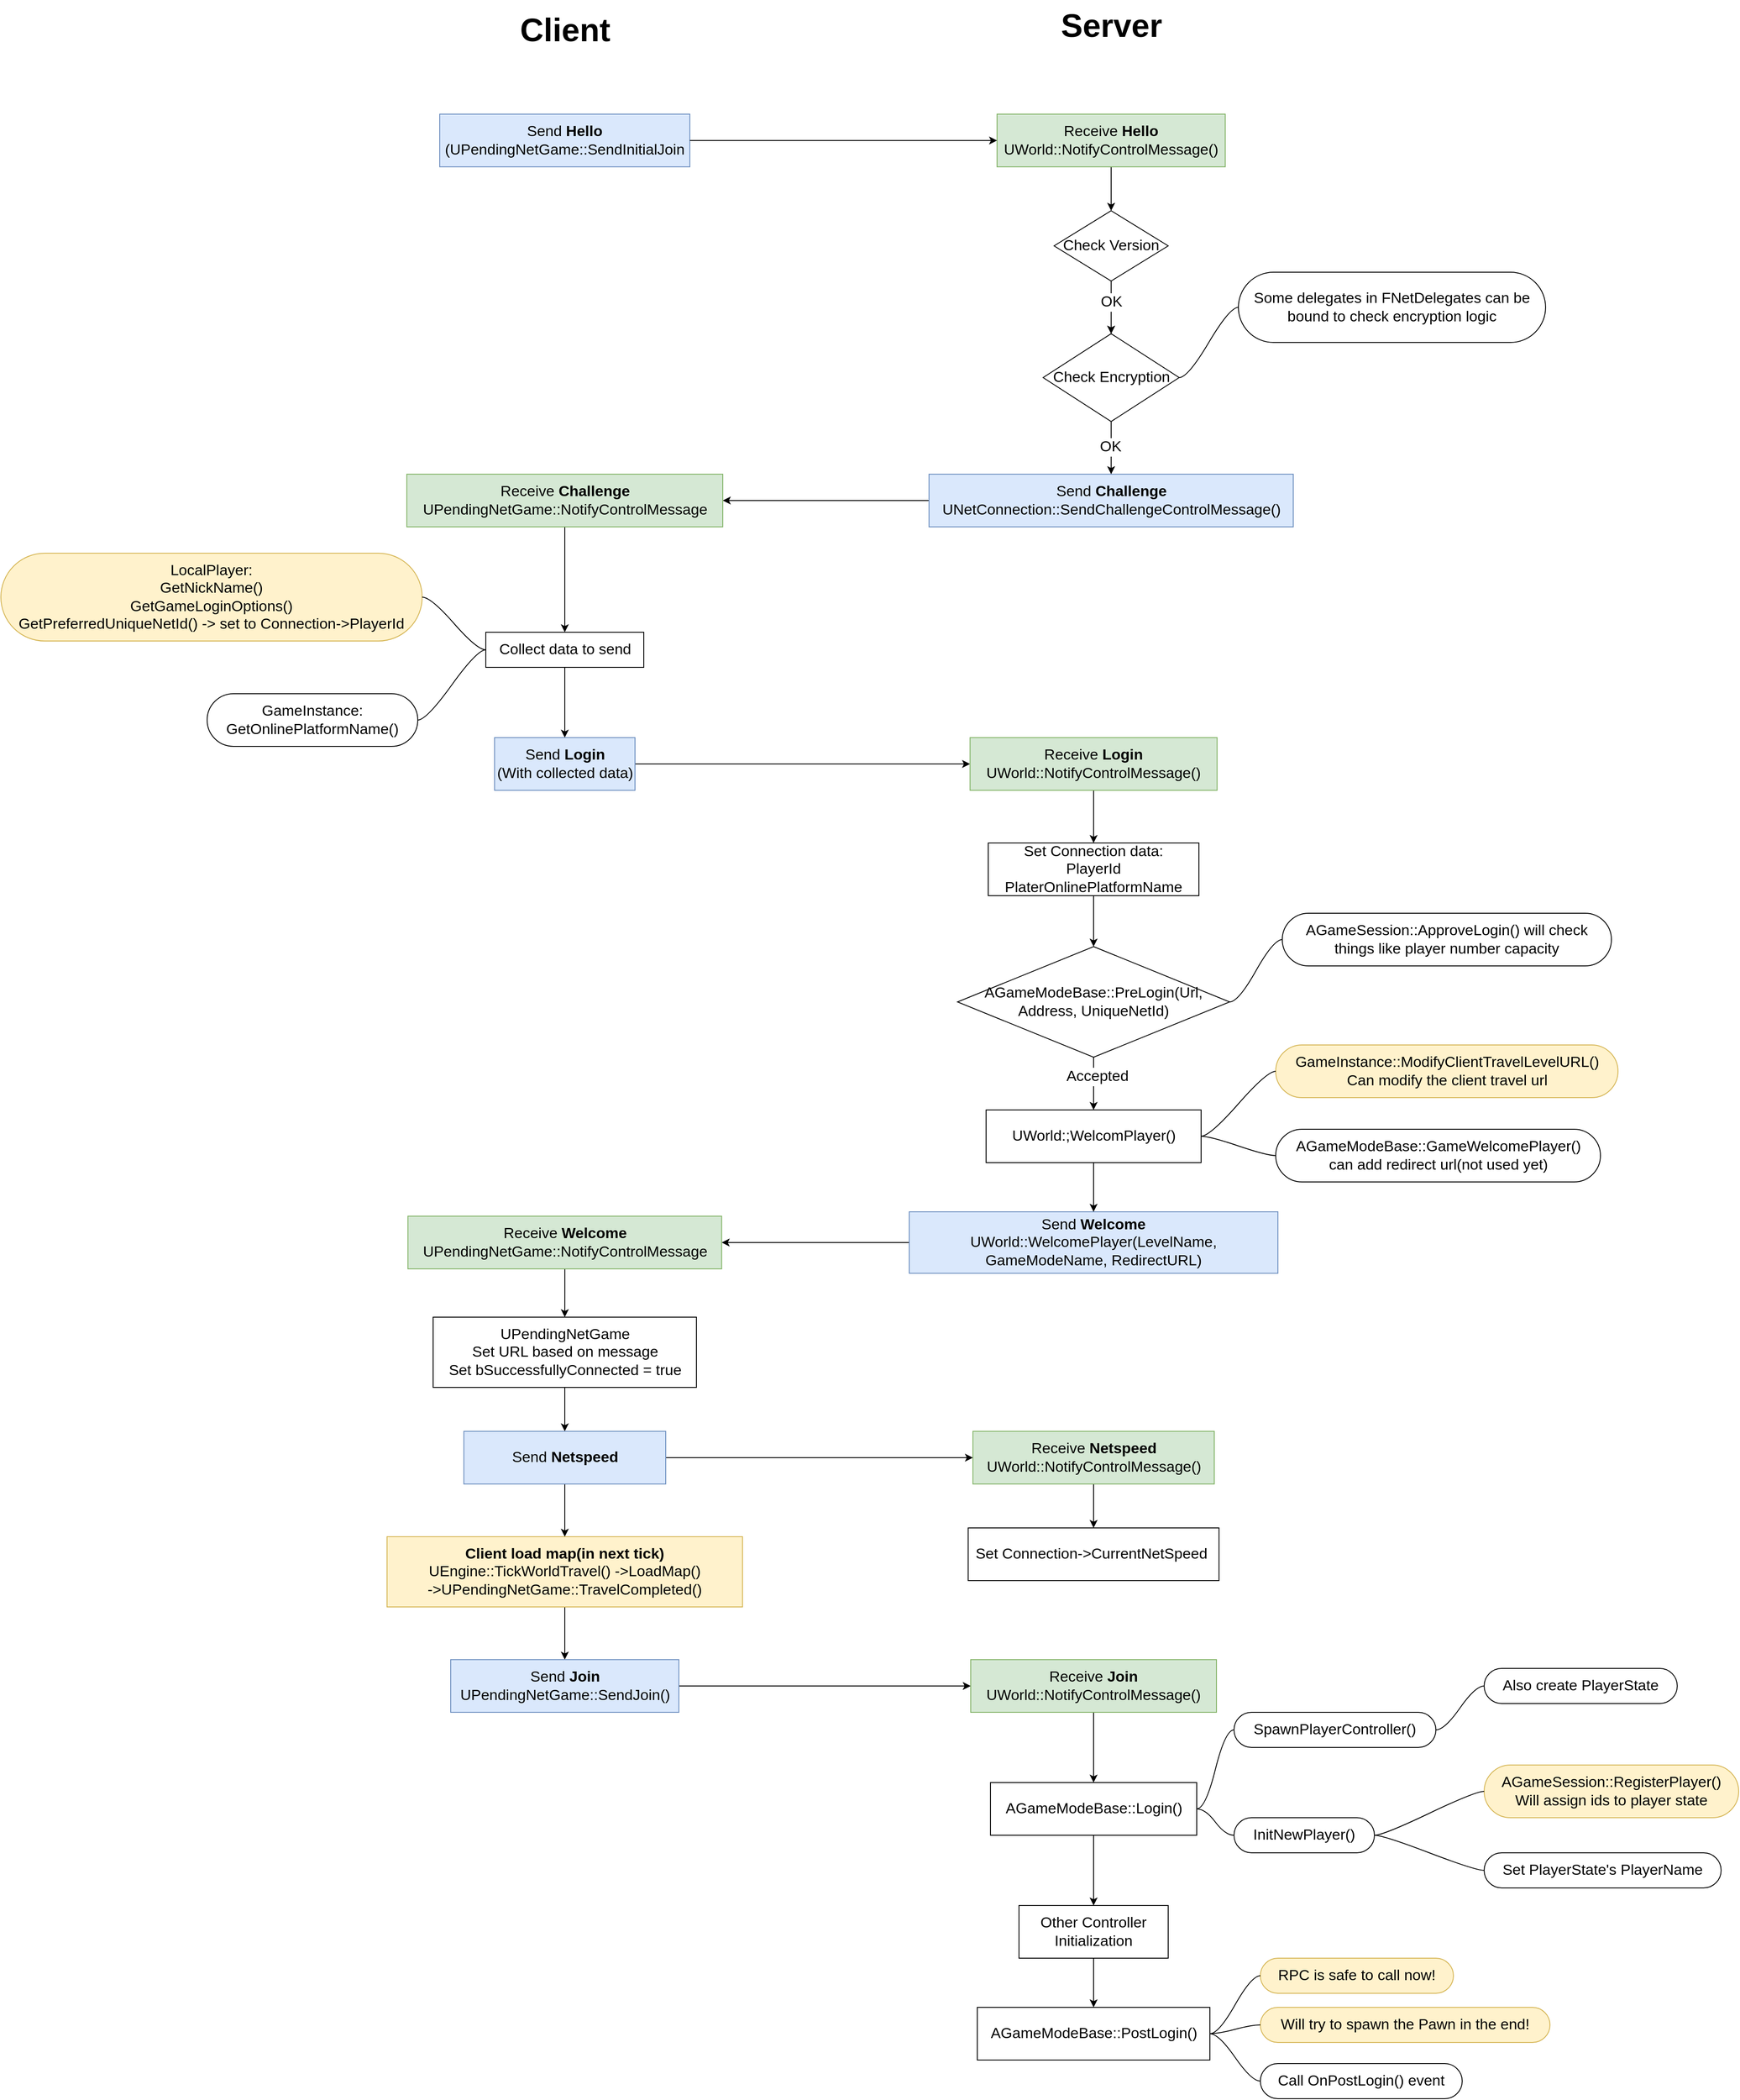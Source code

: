 <mxfile version="22.1.5" type="github">
  <diagram name="第 1 页" id="45hWRI977p0iXt-T-7tm">
    <mxGraphModel dx="4879" dy="2238" grid="1" gridSize="10" guides="1" tooltips="1" connect="1" arrows="1" fold="1" page="1" pageScale="1" pageWidth="827" pageHeight="1169" math="0" shadow="0">
      <root>
        <mxCell id="0" />
        <mxCell id="1" parent="0" />
        <mxCell id="PgV0q_a90_hvE49-VI4S-1" value="Send &lt;b style=&quot;font-size: 17px;&quot;&gt;Hello&lt;/b&gt;&lt;br style=&quot;font-size: 17px;&quot;&gt;(UPendingNetGame::SendInitialJoin" style="rounded=0;whiteSpace=wrap;html=1;fillColor=#dae8fc;strokeColor=#6c8ebf;fontSize=17;" parent="1" vertex="1">
          <mxGeometry x="5" y="270" width="285" height="60" as="geometry" />
        </mxCell>
        <mxCell id="PgV0q_a90_hvE49-VI4S-8" style="edgeStyle=orthogonalEdgeStyle;rounded=0;orthogonalLoop=1;jettySize=auto;html=1;entryX=0.5;entryY=0;entryDx=0;entryDy=0;fontSize=17;" parent="1" source="PgV0q_a90_hvE49-VI4S-2" target="PgV0q_a90_hvE49-VI4S-7" edge="1">
          <mxGeometry relative="1" as="geometry" />
        </mxCell>
        <mxCell id="PgV0q_a90_hvE49-VI4S-2" value="Receive &lt;b style=&quot;font-size: 17px;&quot;&gt;Hello&lt;/b&gt;&lt;br style=&quot;font-size: 17px;&quot;&gt;UWorld::NotifyControlMessage()" style="rounded=0;whiteSpace=wrap;html=1;fillColor=#d5e8d4;strokeColor=#82b366;fontSize=17;" parent="1" vertex="1">
          <mxGeometry x="640" y="270" width="260" height="60" as="geometry" />
        </mxCell>
        <mxCell id="PgV0q_a90_hvE49-VI4S-3" value="Client&lt;br style=&quot;font-size: 37px;&quot;&gt;" style="text;html=1;strokeColor=none;fillColor=none;align=center;verticalAlign=middle;whiteSpace=wrap;rounded=0;fontSize=37;fontStyle=1" parent="1" vertex="1">
          <mxGeometry x="72.5" y="150" width="150" height="50" as="geometry" />
        </mxCell>
        <mxCell id="PgV0q_a90_hvE49-VI4S-4" value="Server&lt;br style=&quot;font-size: 37px;&quot;&gt;" style="text;html=1;align=center;verticalAlign=middle;resizable=0;points=[];autosize=1;strokeColor=none;fillColor=none;fontSize=37;fontStyle=1" parent="1" vertex="1">
          <mxGeometry x="700" y="140" width="140" height="60" as="geometry" />
        </mxCell>
        <mxCell id="PgV0q_a90_hvE49-VI4S-5" value="" style="endArrow=classic;html=1;rounded=0;entryX=0;entryY=0.5;entryDx=0;entryDy=0;exitX=1;exitY=0.5;exitDx=0;exitDy=0;fontSize=17;" parent="1" source="PgV0q_a90_hvE49-VI4S-1" target="PgV0q_a90_hvE49-VI4S-2" edge="1">
          <mxGeometry width="50" height="50" relative="1" as="geometry">
            <mxPoint x="260" y="300" as="sourcePoint" />
            <mxPoint x="330" y="280" as="targetPoint" />
          </mxGeometry>
        </mxCell>
        <mxCell id="PgV0q_a90_hvE49-VI4S-26" style="edgeStyle=orthogonalEdgeStyle;rounded=0;orthogonalLoop=1;jettySize=auto;html=1;entryX=1;entryY=0.5;entryDx=0;entryDy=0;fontSize=17;" parent="1" source="PgV0q_a90_hvE49-VI4S-6" target="PgV0q_a90_hvE49-VI4S-27" edge="1">
          <mxGeometry relative="1" as="geometry">
            <mxPoint x="200" y="730" as="targetPoint" />
          </mxGeometry>
        </mxCell>
        <mxCell id="PgV0q_a90_hvE49-VI4S-6" value="Send &lt;b style=&quot;font-size: 17px;&quot;&gt;Challenge&lt;/b&gt;&lt;br style=&quot;font-size: 17px;&quot;&gt;UNetConnection::SendChallengeControlMessage()" style="rounded=0;whiteSpace=wrap;html=1;fillColor=#dae8fc;strokeColor=#6c8ebf;fontSize=17;" parent="1" vertex="1">
          <mxGeometry x="562.5" y="680" width="415" height="60" as="geometry" />
        </mxCell>
        <mxCell id="PgV0q_a90_hvE49-VI4S-9" style="edgeStyle=orthogonalEdgeStyle;rounded=0;orthogonalLoop=1;jettySize=auto;html=1;entryX=0.5;entryY=0;entryDx=0;entryDy=0;fontSize=17;" parent="1" source="PgV0q_a90_hvE49-VI4S-14" target="PgV0q_a90_hvE49-VI4S-6" edge="1">
          <mxGeometry relative="1" as="geometry" />
        </mxCell>
        <mxCell id="PgV0q_a90_hvE49-VI4S-19" value="OK" style="edgeLabel;html=1;align=center;verticalAlign=middle;resizable=0;points=[];fontSize=17;" parent="PgV0q_a90_hvE49-VI4S-9" vertex="1" connectable="0">
          <mxGeometry x="-0.029" y="-1" relative="1" as="geometry">
            <mxPoint as="offset" />
          </mxGeometry>
        </mxCell>
        <mxCell id="PgV0q_a90_hvE49-VI4S-16" style="edgeStyle=orthogonalEdgeStyle;rounded=0;orthogonalLoop=1;jettySize=auto;html=1;entryX=0.5;entryY=0;entryDx=0;entryDy=0;fontSize=17;" parent="1" source="PgV0q_a90_hvE49-VI4S-7" target="PgV0q_a90_hvE49-VI4S-14" edge="1">
          <mxGeometry relative="1" as="geometry" />
        </mxCell>
        <mxCell id="PgV0q_a90_hvE49-VI4S-7" value="Check Version" style="rhombus;whiteSpace=wrap;html=1;fontSize=17;" parent="1" vertex="1">
          <mxGeometry x="705" y="380" width="130" height="80" as="geometry" />
        </mxCell>
        <mxCell id="PgV0q_a90_hvE49-VI4S-15" value="" style="edgeStyle=orthogonalEdgeStyle;rounded=0;orthogonalLoop=1;jettySize=auto;html=1;entryX=0.5;entryY=0;entryDx=0;entryDy=0;fontSize=17;" parent="1" source="PgV0q_a90_hvE49-VI4S-7" target="PgV0q_a90_hvE49-VI4S-14" edge="1">
          <mxGeometry relative="1" as="geometry">
            <mxPoint x="750" y="470" as="sourcePoint" />
            <mxPoint x="750" y="690" as="targetPoint" />
          </mxGeometry>
        </mxCell>
        <mxCell id="PgV0q_a90_hvE49-VI4S-18" value="OK" style="edgeLabel;html=1;align=center;verticalAlign=middle;resizable=0;points=[];fontSize=17;" parent="PgV0q_a90_hvE49-VI4S-15" vertex="1" connectable="0">
          <mxGeometry x="0.229" y="1" relative="1" as="geometry">
            <mxPoint x="-1" y="-13" as="offset" />
          </mxGeometry>
        </mxCell>
        <mxCell id="PgV0q_a90_hvE49-VI4S-14" value="Check Encryption" style="rhombus;whiteSpace=wrap;html=1;fontSize=17;" parent="1" vertex="1">
          <mxGeometry x="692.5" y="520" width="155" height="100" as="geometry" />
        </mxCell>
        <mxCell id="PgV0q_a90_hvE49-VI4S-28" style="edgeStyle=orthogonalEdgeStyle;rounded=0;orthogonalLoop=1;jettySize=auto;html=1;entryX=0.5;entryY=0;entryDx=0;entryDy=0;fontSize=17;" parent="1" source="PgV0q_a90_hvE49-VI4S-27" target="PgV0q_a90_hvE49-VI4S-29" edge="1">
          <mxGeometry relative="1" as="geometry">
            <mxPoint x="110" y="930" as="targetPoint" />
          </mxGeometry>
        </mxCell>
        <mxCell id="PgV0q_a90_hvE49-VI4S-27" value="Receive &lt;b style=&quot;font-size: 17px;&quot;&gt;Challenge&lt;/b&gt;&lt;br style=&quot;font-size: 17px;&quot;&gt;UPendingNetGame::NotifyControlMessage" style="rounded=0;whiteSpace=wrap;html=1;fillColor=#d5e8d4;strokeColor=#82b366;fontSize=17;" parent="1" vertex="1">
          <mxGeometry x="-32.5" y="680" width="360" height="60" as="geometry" />
        </mxCell>
        <mxCell id="PgV0q_a90_hvE49-VI4S-30" style="edgeStyle=orthogonalEdgeStyle;rounded=0;orthogonalLoop=1;jettySize=auto;html=1;entryX=0.5;entryY=0;entryDx=0;entryDy=0;fontSize=17;" parent="1" source="PgV0q_a90_hvE49-VI4S-29" target="PgV0q_a90_hvE49-VI4S-31" edge="1">
          <mxGeometry relative="1" as="geometry">
            <mxPoint x="110" y="1190" as="targetPoint" />
          </mxGeometry>
        </mxCell>
        <mxCell id="PgV0q_a90_hvE49-VI4S-29" value="Collect data to send" style="rounded=0;whiteSpace=wrap;html=1;fontSize=17;" parent="1" vertex="1">
          <mxGeometry x="57.5" y="860" width="180" height="40" as="geometry" />
        </mxCell>
        <mxCell id="PgV0q_a90_hvE49-VI4S-32" style="edgeStyle=orthogonalEdgeStyle;rounded=0;orthogonalLoop=1;jettySize=auto;html=1;entryX=0;entryY=0.5;entryDx=0;entryDy=0;fontSize=17;" parent="1" source="PgV0q_a90_hvE49-VI4S-31" target="PgV0q_a90_hvE49-VI4S-33" edge="1">
          <mxGeometry relative="1" as="geometry">
            <mxPoint x="645" y="1040" as="targetPoint" />
          </mxGeometry>
        </mxCell>
        <mxCell id="PgV0q_a90_hvE49-VI4S-31" value="Send &lt;b style=&quot;font-size: 17px;&quot;&gt;Login&lt;/b&gt;&lt;br style=&quot;font-size: 17px;&quot;&gt;(With collected data)" style="rounded=0;whiteSpace=wrap;html=1;fillColor=#dae8fc;strokeColor=#6c8ebf;fontSize=17;" parent="1" vertex="1">
          <mxGeometry x="67.5" y="980" width="160" height="60" as="geometry" />
        </mxCell>
        <mxCell id="PgV0q_a90_hvE49-VI4S-34" style="edgeStyle=orthogonalEdgeStyle;rounded=0;orthogonalLoop=1;jettySize=auto;html=1;entryX=0.5;entryY=0;entryDx=0;entryDy=0;fontSize=17;" parent="1" source="PgV0q_a90_hvE49-VI4S-33" target="PgV0q_a90_hvE49-VI4S-35" edge="1">
          <mxGeometry relative="1" as="geometry">
            <mxPoint x="750" y="1161" as="targetPoint" />
          </mxGeometry>
        </mxCell>
        <mxCell id="PgV0q_a90_hvE49-VI4S-33" value="Receive &lt;b style=&quot;font-size: 17px;&quot;&gt;Login&lt;/b&gt;&lt;br style=&quot;font-size: 17px;&quot;&gt;UWorld::NotifyControlMessage()" style="whiteSpace=wrap;html=1;fillColor=#d5e8d4;strokeColor=#82b366;fontSize=17;" parent="1" vertex="1">
          <mxGeometry x="609.25" y="980" width="281.5" height="60" as="geometry" />
        </mxCell>
        <mxCell id="PgV0q_a90_hvE49-VI4S-38" style="edgeStyle=orthogonalEdgeStyle;rounded=0;orthogonalLoop=1;jettySize=auto;html=1;entryX=0.5;entryY=0;entryDx=0;entryDy=0;fontSize=17;" parent="1" source="PgV0q_a90_hvE49-VI4S-35" target="TGgTCEU2_xpwJaXPCkcR-43" edge="1">
          <mxGeometry relative="1" as="geometry">
            <mxPoint x="750" y="1241" as="targetPoint" />
          </mxGeometry>
        </mxCell>
        <mxCell id="PgV0q_a90_hvE49-VI4S-35" value="Set Connection data:&lt;br style=&quot;font-size: 17px;&quot;&gt;PlayerId&lt;br style=&quot;font-size: 17px;&quot;&gt;PlaterOnlinePlatformName&lt;br style=&quot;font-size: 17px;&quot;&gt;" style="whiteSpace=wrap;html=1;fontSize=17;" parent="1" vertex="1">
          <mxGeometry x="630" y="1100" width="240" height="60" as="geometry" />
        </mxCell>
        <mxCell id="PgV0q_a90_hvE49-VI4S-45" style="edgeStyle=orthogonalEdgeStyle;rounded=0;orthogonalLoop=1;jettySize=auto;html=1;entryX=1;entryY=0.5;entryDx=0;entryDy=0;fontSize=17;" parent="1" source="PgV0q_a90_hvE49-VI4S-40" target="PgV0q_a90_hvE49-VI4S-46" edge="1">
          <mxGeometry relative="1" as="geometry">
            <mxPoint x="215" y="1601" as="targetPoint" />
          </mxGeometry>
        </mxCell>
        <mxCell id="PgV0q_a90_hvE49-VI4S-40" value="Send &lt;b&gt;Welcome&lt;/b&gt;&lt;br style=&quot;font-size: 17px;&quot;&gt;UWorld::WelcomePlayer(LevelName, GameModeName, RedirectURL)" style="whiteSpace=wrap;html=1;fillColor=#dae8fc;strokeColor=#6c8ebf;fontSize=17;" parent="1" vertex="1">
          <mxGeometry x="540" y="1520" width="420" height="70" as="geometry" />
        </mxCell>
        <mxCell id="PgV0q_a90_hvE49-VI4S-47" style="edgeStyle=orthogonalEdgeStyle;rounded=0;orthogonalLoop=1;jettySize=auto;html=1;entryX=0.5;entryY=0;entryDx=0;entryDy=0;fontSize=17;" parent="1" source="PgV0q_a90_hvE49-VI4S-46" target="PgV0q_a90_hvE49-VI4S-48" edge="1">
          <mxGeometry relative="1" as="geometry">
            <mxPoint x="115" y="1721" as="targetPoint" />
          </mxGeometry>
        </mxCell>
        <mxCell id="PgV0q_a90_hvE49-VI4S-46" value="Receive &lt;b&gt;Welcome&lt;/b&gt;&lt;br style=&quot;font-size: 17px;&quot;&gt;UPendingNetGame::NotifyControlMessage" style="whiteSpace=wrap;html=1;fillColor=#d5e8d4;strokeColor=#82b366;fontSize=17;" parent="1" vertex="1">
          <mxGeometry x="-31.25" y="1525" width="357.5" height="60" as="geometry" />
        </mxCell>
        <mxCell id="PgV0q_a90_hvE49-VI4S-49" style="edgeStyle=orthogonalEdgeStyle;rounded=0;orthogonalLoop=1;jettySize=auto;html=1;entryX=0.5;entryY=0;entryDx=0;entryDy=0;fontSize=17;" parent="1" source="PgV0q_a90_hvE49-VI4S-48" target="PgV0q_a90_hvE49-VI4S-51" edge="1">
          <mxGeometry relative="1" as="geometry">
            <mxPoint x="110" y="1821" as="targetPoint" />
          </mxGeometry>
        </mxCell>
        <mxCell id="PgV0q_a90_hvE49-VI4S-48" value="UPendingNetGame&lt;br style=&quot;font-size: 17px;&quot;&gt;Set URL based on message&lt;br style=&quot;font-size: 17px;&quot;&gt;Set&amp;nbsp;bSuccessfullyConnected = true" style="whiteSpace=wrap;html=1;fontSize=17;" parent="1" vertex="1">
          <mxGeometry x="-2.5" y="1640" width="300" height="80" as="geometry" />
        </mxCell>
        <mxCell id="PgV0q_a90_hvE49-VI4S-53" style="edgeStyle=orthogonalEdgeStyle;rounded=0;orthogonalLoop=1;jettySize=auto;html=1;entryX=0.5;entryY=0;entryDx=0;entryDy=0;fontSize=17;" parent="1" source="PgV0q_a90_hvE49-VI4S-50" target="PgV0q_a90_hvE49-VI4S-54" edge="1">
          <mxGeometry relative="1" as="geometry">
            <mxPoint x="110" y="2131" as="targetPoint" />
          </mxGeometry>
        </mxCell>
        <mxCell id="PgV0q_a90_hvE49-VI4S-50" value="&lt;b&gt;Client load map(in next tick)&lt;/b&gt;&lt;br&gt;UEngine::TickWorldTravel() -&amp;gt;LoadMap()&lt;br style=&quot;font-size: 17px;&quot;&gt;-&amp;gt;UPendingNetGame::TravelCompleted()" style="whiteSpace=wrap;html=1;fontSize=17;fillColor=#fff2cc;strokeColor=#d6b656;" parent="1" vertex="1">
          <mxGeometry x="-55" y="1890" width="405" height="80" as="geometry" />
        </mxCell>
        <mxCell id="PgV0q_a90_hvE49-VI4S-52" style="edgeStyle=orthogonalEdgeStyle;rounded=0;orthogonalLoop=1;jettySize=auto;html=1;entryX=0.5;entryY=0;entryDx=0;entryDy=0;fontSize=17;" parent="1" source="PgV0q_a90_hvE49-VI4S-51" target="PgV0q_a90_hvE49-VI4S-50" edge="1">
          <mxGeometry relative="1" as="geometry" />
        </mxCell>
        <mxCell id="PgV0q_a90_hvE49-VI4S-55" style="edgeStyle=orthogonalEdgeStyle;rounded=0;orthogonalLoop=1;jettySize=auto;html=1;entryX=0;entryY=0.5;entryDx=0;entryDy=0;fontSize=17;" parent="1" source="PgV0q_a90_hvE49-VI4S-51" target="PgV0q_a90_hvE49-VI4S-56" edge="1">
          <mxGeometry relative="1" as="geometry">
            <mxPoint x="555" y="1871" as="targetPoint" />
          </mxGeometry>
        </mxCell>
        <mxCell id="PgV0q_a90_hvE49-VI4S-51" value="Send &lt;b&gt;Netspeed&lt;/b&gt;" style="whiteSpace=wrap;html=1;fillColor=#dae8fc;strokeColor=#6c8ebf;fontSize=17;" parent="1" vertex="1">
          <mxGeometry x="32.5" y="1770" width="230" height="60" as="geometry" />
        </mxCell>
        <mxCell id="PgV0q_a90_hvE49-VI4S-61" style="edgeStyle=orthogonalEdgeStyle;rounded=0;orthogonalLoop=1;jettySize=auto;html=1;entryX=0;entryY=0.5;entryDx=0;entryDy=0;fontSize=17;" parent="1" source="PgV0q_a90_hvE49-VI4S-54" target="PgV0q_a90_hvE49-VI4S-60" edge="1">
          <mxGeometry relative="1" as="geometry" />
        </mxCell>
        <mxCell id="PgV0q_a90_hvE49-VI4S-54" value="Send &lt;b&gt;Join&lt;/b&gt;&lt;br style=&quot;font-size: 17px;&quot;&gt;UPendingNetGame::SendJoin()" style="whiteSpace=wrap;html=1;fillColor=#dae8fc;strokeColor=#6c8ebf;fontSize=17;" parent="1" vertex="1">
          <mxGeometry x="17.5" y="2030" width="260" height="60" as="geometry" />
        </mxCell>
        <mxCell id="PgV0q_a90_hvE49-VI4S-57" style="edgeStyle=orthogonalEdgeStyle;rounded=0;orthogonalLoop=1;jettySize=auto;html=1;entryX=0.5;entryY=0;entryDx=0;entryDy=0;fontSize=17;" parent="1" source="PgV0q_a90_hvE49-VI4S-56" target="PgV0q_a90_hvE49-VI4S-58" edge="1">
          <mxGeometry relative="1" as="geometry">
            <mxPoint x="750" y="1941" as="targetPoint" />
          </mxGeometry>
        </mxCell>
        <mxCell id="PgV0q_a90_hvE49-VI4S-56" value="Receive &lt;b&gt;Netspeed&lt;/b&gt;&lt;br style=&quot;font-size: 17px;&quot;&gt;UWorld::NotifyControlMessage()" style="whiteSpace=wrap;html=1;fillColor=#d5e8d4;strokeColor=#82b366;fontSize=17;" parent="1" vertex="1">
          <mxGeometry x="612.5" y="1770" width="275" height="60" as="geometry" />
        </mxCell>
        <mxCell id="PgV0q_a90_hvE49-VI4S-58" value="Set&amp;nbsp;Connection-&amp;gt;CurrentNetSpeed&amp;nbsp;" style="whiteSpace=wrap;html=1;fontSize=17;" parent="1" vertex="1">
          <mxGeometry x="607.13" y="1880" width="285.75" height="60" as="geometry" />
        </mxCell>
        <mxCell id="TGgTCEU2_xpwJaXPCkcR-1" style="edgeStyle=orthogonalEdgeStyle;rounded=0;orthogonalLoop=1;jettySize=auto;html=1;entryX=0.5;entryY=0;entryDx=0;entryDy=0;fontSize=17;" edge="1" parent="1" source="PgV0q_a90_hvE49-VI4S-60" target="TGgTCEU2_xpwJaXPCkcR-2">
          <mxGeometry relative="1" as="geometry">
            <mxPoint x="750" y="2261" as="targetPoint" />
          </mxGeometry>
        </mxCell>
        <mxCell id="PgV0q_a90_hvE49-VI4S-60" value="Receive &lt;b&gt;Join&lt;/b&gt;&lt;br style=&quot;font-size: 17px;&quot;&gt;UWorld::NotifyControlMessage()" style="whiteSpace=wrap;html=1;fillColor=#d5e8d4;strokeColor=#82b366;fontSize=17;" parent="1" vertex="1">
          <mxGeometry x="610" y="2030" width="280" height="60" as="geometry" />
        </mxCell>
        <mxCell id="TGgTCEU2_xpwJaXPCkcR-19" style="edgeStyle=orthogonalEdgeStyle;rounded=0;orthogonalLoop=1;jettySize=auto;html=1;entryX=0.5;entryY=0;entryDx=0;entryDy=0;fontSize=17;" edge="1" parent="1" source="TGgTCEU2_xpwJaXPCkcR-2" target="TGgTCEU2_xpwJaXPCkcR-20">
          <mxGeometry relative="1" as="geometry">
            <mxPoint x="750" y="2401" as="targetPoint" />
          </mxGeometry>
        </mxCell>
        <mxCell id="TGgTCEU2_xpwJaXPCkcR-2" value="AGameModeBase::Login()" style="whiteSpace=wrap;html=1;fontSize=17;" vertex="1" parent="1">
          <mxGeometry x="632.5" y="2170" width="235" height="60" as="geometry" />
        </mxCell>
        <mxCell id="TGgTCEU2_xpwJaXPCkcR-3" value="SpawnPlayerController()" style="whiteSpace=wrap;html=1;rounded=1;arcSize=50;align=center;verticalAlign=middle;strokeWidth=1;autosize=1;spacing=4;treeFolding=1;treeMoving=1;newEdgeStyle={&quot;edgeStyle&quot;:&quot;entityRelationEdgeStyle&quot;,&quot;startArrow&quot;:&quot;none&quot;,&quot;endArrow&quot;:&quot;none&quot;,&quot;segment&quot;:10,&quot;curved&quot;:1,&quot;sourcePerimeterSpacing&quot;:0,&quot;targetPerimeterSpacing&quot;:0};fontSize=17;" vertex="1" parent="1">
          <mxGeometry x="910" y="2090" width="230" height="40" as="geometry" />
        </mxCell>
        <mxCell id="TGgTCEU2_xpwJaXPCkcR-4" value="" style="edgeStyle=entityRelationEdgeStyle;startArrow=none;endArrow=none;segment=10;curved=1;sourcePerimeterSpacing=0;targetPerimeterSpacing=0;rounded=0;exitX=1;exitY=0.5;exitDx=0;exitDy=0;fontSize=17;" edge="1" target="TGgTCEU2_xpwJaXPCkcR-3" parent="1" source="TGgTCEU2_xpwJaXPCkcR-2">
          <mxGeometry relative="1" as="geometry">
            <mxPoint x="935" y="2331" as="sourcePoint" />
            <Array as="points">
              <mxPoint x="875" y="2321" />
            </Array>
          </mxGeometry>
        </mxCell>
        <mxCell id="TGgTCEU2_xpwJaXPCkcR-6" value="Some delegates in FNetDelegates can be bound to check encryption logic" style="whiteSpace=wrap;html=1;rounded=1;arcSize=50;align=center;verticalAlign=middle;strokeWidth=1;autosize=1;spacing=4;treeFolding=1;treeMoving=1;newEdgeStyle={&quot;edgeStyle&quot;:&quot;entityRelationEdgeStyle&quot;,&quot;startArrow&quot;:&quot;none&quot;,&quot;endArrow&quot;:&quot;none&quot;,&quot;segment&quot;:10,&quot;curved&quot;:1,&quot;sourcePerimeterSpacing&quot;:0,&quot;targetPerimeterSpacing&quot;:0};fontSize=17;" vertex="1" parent="1">
          <mxGeometry x="915" y="450" width="350" height="80" as="geometry" />
        </mxCell>
        <mxCell id="TGgTCEU2_xpwJaXPCkcR-7" value="" style="edgeStyle=entityRelationEdgeStyle;startArrow=none;endArrow=none;segment=10;curved=1;sourcePerimeterSpacing=0;targetPerimeterSpacing=0;rounded=0;exitX=1;exitY=0.5;exitDx=0;exitDy=0;fontSize=17;" edge="1" target="TGgTCEU2_xpwJaXPCkcR-6" parent="1" source="PgV0q_a90_hvE49-VI4S-14">
          <mxGeometry relative="1" as="geometry">
            <mxPoint x="1020" y="484" as="sourcePoint" />
          </mxGeometry>
        </mxCell>
        <mxCell id="TGgTCEU2_xpwJaXPCkcR-8" value="InitNewPlayer()" style="whiteSpace=wrap;html=1;rounded=1;arcSize=50;align=center;verticalAlign=middle;strokeWidth=1;autosize=1;spacing=4;treeFolding=1;treeMoving=1;newEdgeStyle={&quot;edgeStyle&quot;:&quot;entityRelationEdgeStyle&quot;,&quot;startArrow&quot;:&quot;none&quot;,&quot;endArrow&quot;:&quot;none&quot;,&quot;segment&quot;:10,&quot;curved&quot;:1,&quot;sourcePerimeterSpacing&quot;:0,&quot;targetPerimeterSpacing&quot;:0};fontSize=17;" vertex="1" parent="1">
          <mxGeometry x="910" y="2210" width="160" height="40" as="geometry" />
        </mxCell>
        <mxCell id="TGgTCEU2_xpwJaXPCkcR-9" value="" style="edgeStyle=entityRelationEdgeStyle;startArrow=none;endArrow=none;segment=10;curved=1;sourcePerimeterSpacing=0;targetPerimeterSpacing=0;rounded=0;exitX=1;exitY=0.5;exitDx=0;exitDy=0;fontSize=17;" edge="1" target="TGgTCEU2_xpwJaXPCkcR-8" parent="1" source="TGgTCEU2_xpwJaXPCkcR-2">
          <mxGeometry relative="1" as="geometry">
            <mxPoint x="975" y="2321" as="sourcePoint" />
          </mxGeometry>
        </mxCell>
        <mxCell id="TGgTCEU2_xpwJaXPCkcR-10" value="AGameSession::RegisterPlayer()&lt;br style=&quot;font-size: 17px;&quot;&gt;Will assign ids to player state" style="whiteSpace=wrap;html=1;rounded=1;arcSize=50;align=center;verticalAlign=middle;strokeWidth=1;autosize=1;spacing=4;treeFolding=1;treeMoving=1;newEdgeStyle={&quot;edgeStyle&quot;:&quot;entityRelationEdgeStyle&quot;,&quot;startArrow&quot;:&quot;none&quot;,&quot;endArrow&quot;:&quot;none&quot;,&quot;segment&quot;:10,&quot;curved&quot;:1,&quot;sourcePerimeterSpacing&quot;:0,&quot;targetPerimeterSpacing&quot;:0};fontSize=17;fillColor=#fff2cc;strokeColor=#d6b656;" vertex="1" parent="1">
          <mxGeometry x="1195" y="2150" width="290" height="60" as="geometry" />
        </mxCell>
        <mxCell id="TGgTCEU2_xpwJaXPCkcR-11" value="" style="edgeStyle=entityRelationEdgeStyle;startArrow=none;endArrow=none;segment=10;curved=1;sourcePerimeterSpacing=0;targetPerimeterSpacing=0;rounded=0;exitX=1;exitY=0.5;exitDx=0;exitDy=0;fontSize=17;" edge="1" target="TGgTCEU2_xpwJaXPCkcR-10" parent="1" source="TGgTCEU2_xpwJaXPCkcR-8">
          <mxGeometry relative="1" as="geometry">
            <mxPoint x="1150" y="2305" as="sourcePoint" />
          </mxGeometry>
        </mxCell>
        <mxCell id="TGgTCEU2_xpwJaXPCkcR-13" value="Also create PlayerState" style="whiteSpace=wrap;html=1;rounded=1;arcSize=50;align=center;verticalAlign=middle;strokeWidth=1;autosize=1;spacing=4;treeFolding=1;treeMoving=1;newEdgeStyle={&quot;edgeStyle&quot;:&quot;entityRelationEdgeStyle&quot;,&quot;startArrow&quot;:&quot;none&quot;,&quot;endArrow&quot;:&quot;none&quot;,&quot;segment&quot;:10,&quot;curved&quot;:1,&quot;sourcePerimeterSpacing&quot;:0,&quot;targetPerimeterSpacing&quot;:0};fontSize=17;" vertex="1" parent="1">
          <mxGeometry x="1195" y="2040" width="220" height="40" as="geometry" />
        </mxCell>
        <mxCell id="TGgTCEU2_xpwJaXPCkcR-14" value="" style="edgeStyle=entityRelationEdgeStyle;startArrow=none;endArrow=none;segment=10;curved=1;sourcePerimeterSpacing=0;targetPerimeterSpacing=0;rounded=0;exitX=1;exitY=0.5;exitDx=0;exitDy=0;fontSize=17;" edge="1" target="TGgTCEU2_xpwJaXPCkcR-13" parent="1" source="TGgTCEU2_xpwJaXPCkcR-3">
          <mxGeometry relative="1" as="geometry">
            <mxPoint x="1160" y="2176" as="sourcePoint" />
            <Array as="points">
              <mxPoint x="1115" y="2221" />
            </Array>
          </mxGeometry>
        </mxCell>
        <mxCell id="TGgTCEU2_xpwJaXPCkcR-15" value="Set PlayerState&#39;s PlayerName" style="whiteSpace=wrap;html=1;rounded=1;arcSize=50;align=center;verticalAlign=middle;strokeWidth=1;autosize=1;spacing=4;treeFolding=1;treeMoving=1;newEdgeStyle={&quot;edgeStyle&quot;:&quot;entityRelationEdgeStyle&quot;,&quot;startArrow&quot;:&quot;none&quot;,&quot;endArrow&quot;:&quot;none&quot;,&quot;segment&quot;:10,&quot;curved&quot;:1,&quot;sourcePerimeterSpacing&quot;:0,&quot;targetPerimeterSpacing&quot;:0};fontSize=17;" vertex="1" parent="1">
          <mxGeometry x="1195" y="2250" width="270" height="40" as="geometry" />
        </mxCell>
        <mxCell id="TGgTCEU2_xpwJaXPCkcR-16" value="" style="edgeStyle=entityRelationEdgeStyle;startArrow=none;endArrow=none;segment=10;curved=1;sourcePerimeterSpacing=0;targetPerimeterSpacing=0;rounded=0;exitX=1;exitY=0.5;exitDx=0;exitDy=0;fontSize=17;" edge="1" target="TGgTCEU2_xpwJaXPCkcR-15" parent="1" source="TGgTCEU2_xpwJaXPCkcR-8">
          <mxGeometry relative="1" as="geometry">
            <mxPoint x="1170" y="2411" as="sourcePoint" />
            <Array as="points">
              <mxPoint x="1085" y="2321" />
              <mxPoint x="1075" y="2321" />
            </Array>
          </mxGeometry>
        </mxCell>
        <mxCell id="TGgTCEU2_xpwJaXPCkcR-22" style="edgeStyle=orthogonalEdgeStyle;rounded=0;orthogonalLoop=1;jettySize=auto;html=1;entryX=0.5;entryY=0;entryDx=0;entryDy=0;fontSize=17;" edge="1" parent="1" source="TGgTCEU2_xpwJaXPCkcR-20" target="TGgTCEU2_xpwJaXPCkcR-21">
          <mxGeometry relative="1" as="geometry" />
        </mxCell>
        <mxCell id="TGgTCEU2_xpwJaXPCkcR-20" value="Other Controller Initialization" style="whiteSpace=wrap;html=1;fontSize=17;" vertex="1" parent="1">
          <mxGeometry x="665.01" y="2310" width="170" height="60" as="geometry" />
        </mxCell>
        <mxCell id="TGgTCEU2_xpwJaXPCkcR-21" value="AGameModeBase::PostLogin()" style="whiteSpace=wrap;html=1;fontSize=17;" vertex="1" parent="1">
          <mxGeometry x="617.51" y="2426" width="265" height="60" as="geometry" />
        </mxCell>
        <mxCell id="TGgTCEU2_xpwJaXPCkcR-23" value="RPC is safe to call now!&lt;br style=&quot;font-size: 17px;&quot;&gt;" style="whiteSpace=wrap;html=1;rounded=1;arcSize=50;align=center;verticalAlign=middle;strokeWidth=1;autosize=1;spacing=4;treeFolding=1;treeMoving=1;newEdgeStyle={&quot;edgeStyle&quot;:&quot;entityRelationEdgeStyle&quot;,&quot;startArrow&quot;:&quot;none&quot;,&quot;endArrow&quot;:&quot;none&quot;,&quot;segment&quot;:10,&quot;curved&quot;:1,&quot;sourcePerimeterSpacing&quot;:0,&quot;targetPerimeterSpacing&quot;:0};fontSize=17;fillColor=#fff2cc;strokeColor=#d6b656;" vertex="1" parent="1">
          <mxGeometry x="940" y="2370" width="220" height="40" as="geometry" />
        </mxCell>
        <mxCell id="TGgTCEU2_xpwJaXPCkcR-24" value="" style="edgeStyle=entityRelationEdgeStyle;startArrow=none;endArrow=none;segment=10;curved=1;sourcePerimeterSpacing=0;targetPerimeterSpacing=0;rounded=0;exitX=1;exitY=0.5;exitDx=0;exitDy=0;fontSize=17;" edge="1" target="TGgTCEU2_xpwJaXPCkcR-23" parent="1" source="TGgTCEU2_xpwJaXPCkcR-21">
          <mxGeometry relative="1" as="geometry">
            <mxPoint x="945" y="2561" as="sourcePoint" />
          </mxGeometry>
        </mxCell>
        <mxCell id="TGgTCEU2_xpwJaXPCkcR-25" value="AGameSession::ApproveLogin() will check things like player number capacity" style="whiteSpace=wrap;html=1;rounded=1;arcSize=50;align=center;verticalAlign=middle;strokeWidth=1;autosize=1;spacing=4;treeFolding=1;treeMoving=1;newEdgeStyle={&quot;edgeStyle&quot;:&quot;entityRelationEdgeStyle&quot;,&quot;startArrow&quot;:&quot;none&quot;,&quot;endArrow&quot;:&quot;none&quot;,&quot;segment&quot;:10,&quot;curved&quot;:1,&quot;sourcePerimeterSpacing&quot;:0,&quot;targetPerimeterSpacing&quot;:0};fontSize=17;" vertex="1" parent="1">
          <mxGeometry x="965" y="1180" width="375" height="60" as="geometry" />
        </mxCell>
        <mxCell id="TGgTCEU2_xpwJaXPCkcR-26" value="" style="edgeStyle=entityRelationEdgeStyle;startArrow=none;endArrow=none;segment=10;curved=1;sourcePerimeterSpacing=0;targetPerimeterSpacing=0;rounded=0;exitX=1;exitY=0.5;exitDx=0;exitDy=0;fontSize=17;" edge="1" target="TGgTCEU2_xpwJaXPCkcR-25" parent="1" source="TGgTCEU2_xpwJaXPCkcR-43">
          <mxGeometry relative="1" as="geometry">
            <mxPoint x="895" y="1271" as="sourcePoint" />
          </mxGeometry>
        </mxCell>
        <mxCell id="TGgTCEU2_xpwJaXPCkcR-30" style="edgeStyle=orthogonalEdgeStyle;rounded=0;orthogonalLoop=1;jettySize=auto;html=1;entryX=0.5;entryY=0;entryDx=0;entryDy=0;fontSize=17;" edge="1" parent="1" source="TGgTCEU2_xpwJaXPCkcR-27" target="PgV0q_a90_hvE49-VI4S-40">
          <mxGeometry relative="1" as="geometry">
            <mxPoint x="750" y="1571" as="targetPoint" />
          </mxGeometry>
        </mxCell>
        <mxCell id="TGgTCEU2_xpwJaXPCkcR-27" value="UWorld:;WelcomPlayer()" style="whiteSpace=wrap;html=1;fontSize=17;" vertex="1" parent="1">
          <mxGeometry x="627.5" y="1404" width="245" height="60" as="geometry" />
        </mxCell>
        <mxCell id="TGgTCEU2_xpwJaXPCkcR-31" value="GameInstance::ModifyClientTravelLevelURL()&lt;br style=&quot;font-size: 17px;&quot;&gt;Can modify the client travel url" style="whiteSpace=wrap;html=1;rounded=1;arcSize=50;align=center;verticalAlign=middle;strokeWidth=1;autosize=1;spacing=4;treeFolding=1;treeMoving=1;newEdgeStyle={&quot;edgeStyle&quot;:&quot;entityRelationEdgeStyle&quot;,&quot;startArrow&quot;:&quot;none&quot;,&quot;endArrow&quot;:&quot;none&quot;,&quot;segment&quot;:10,&quot;curved&quot;:1,&quot;sourcePerimeterSpacing&quot;:0,&quot;targetPerimeterSpacing&quot;:0};fontSize=17;fillColor=#fff2cc;strokeColor=#d6b656;" vertex="1" parent="1">
          <mxGeometry x="957.5" y="1330" width="390" height="60" as="geometry" />
        </mxCell>
        <mxCell id="TGgTCEU2_xpwJaXPCkcR-32" value="" style="edgeStyle=entityRelationEdgeStyle;startArrow=none;endArrow=none;segment=10;curved=1;sourcePerimeterSpacing=0;targetPerimeterSpacing=0;rounded=0;exitX=1;exitY=0.5;exitDx=0;exitDy=0;fontSize=17;" edge="1" target="TGgTCEU2_xpwJaXPCkcR-31" parent="1" source="TGgTCEU2_xpwJaXPCkcR-27">
          <mxGeometry relative="1" as="geometry">
            <mxPoint x="1225" y="1298" as="sourcePoint" />
            <Array as="points">
              <mxPoint x="1045" y="1371" />
            </Array>
          </mxGeometry>
        </mxCell>
        <mxCell id="TGgTCEU2_xpwJaXPCkcR-33" value="AGameModeBase::GameWelcomePlayer()&lt;br style=&quot;font-size: 17px;&quot;&gt;can add redirect url(not used yet)" style="whiteSpace=wrap;html=1;rounded=1;arcSize=50;align=center;verticalAlign=middle;strokeWidth=1;autosize=1;spacing=4;treeFolding=1;treeMoving=1;newEdgeStyle={&quot;edgeStyle&quot;:&quot;entityRelationEdgeStyle&quot;,&quot;startArrow&quot;:&quot;none&quot;,&quot;endArrow&quot;:&quot;none&quot;,&quot;segment&quot;:10,&quot;curved&quot;:1,&quot;sourcePerimeterSpacing&quot;:0,&quot;targetPerimeterSpacing&quot;:0};fontSize=17;" vertex="1" parent="1">
          <mxGeometry x="957.5" y="1426" width="370" height="60" as="geometry" />
        </mxCell>
        <mxCell id="TGgTCEU2_xpwJaXPCkcR-34" value="" style="edgeStyle=entityRelationEdgeStyle;startArrow=none;endArrow=none;segment=10;curved=1;sourcePerimeterSpacing=0;targetPerimeterSpacing=0;rounded=0;exitX=1;exitY=0.5;exitDx=0;exitDy=0;fontSize=17;" edge="1" target="TGgTCEU2_xpwJaXPCkcR-33" parent="1" source="TGgTCEU2_xpwJaXPCkcR-27">
          <mxGeometry relative="1" as="geometry">
            <mxPoint x="995" y="1471" as="sourcePoint" />
          </mxGeometry>
        </mxCell>
        <mxCell id="TGgTCEU2_xpwJaXPCkcR-35" value="Will try to spawn the Pawn in the end!" style="whiteSpace=wrap;html=1;rounded=1;arcSize=50;align=center;verticalAlign=middle;strokeWidth=1;autosize=1;spacing=4;treeFolding=1;treeMoving=1;newEdgeStyle={&quot;edgeStyle&quot;:&quot;entityRelationEdgeStyle&quot;,&quot;startArrow&quot;:&quot;none&quot;,&quot;endArrow&quot;:&quot;none&quot;,&quot;segment&quot;:10,&quot;curved&quot;:1,&quot;sourcePerimeterSpacing&quot;:0,&quot;targetPerimeterSpacing&quot;:0};fontSize=17;fillColor=#fff2cc;strokeColor=#d6b656;" vertex="1" parent="1">
          <mxGeometry x="940" y="2426" width="330" height="40" as="geometry" />
        </mxCell>
        <mxCell id="TGgTCEU2_xpwJaXPCkcR-36" value="" style="edgeStyle=entityRelationEdgeStyle;startArrow=none;endArrow=none;segment=10;curved=1;sourcePerimeterSpacing=0;targetPerimeterSpacing=0;rounded=0;exitX=1;exitY=0.5;exitDx=0;exitDy=0;fontSize=17;" edge="1" target="TGgTCEU2_xpwJaXPCkcR-35" parent="1" source="TGgTCEU2_xpwJaXPCkcR-21">
          <mxGeometry relative="1" as="geometry">
            <mxPoint x="955" y="2601" as="sourcePoint" />
          </mxGeometry>
        </mxCell>
        <mxCell id="TGgTCEU2_xpwJaXPCkcR-37" value="Call OnPostLogin() event" style="whiteSpace=wrap;html=1;rounded=1;arcSize=50;align=center;verticalAlign=middle;strokeWidth=1;autosize=1;spacing=4;treeFolding=1;treeMoving=1;newEdgeStyle={&quot;edgeStyle&quot;:&quot;entityRelationEdgeStyle&quot;,&quot;startArrow&quot;:&quot;none&quot;,&quot;endArrow&quot;:&quot;none&quot;,&quot;segment&quot;:10,&quot;curved&quot;:1,&quot;sourcePerimeterSpacing&quot;:0,&quot;targetPerimeterSpacing&quot;:0};fontSize=17;" vertex="1" parent="1">
          <mxGeometry x="940" y="2490" width="230" height="40" as="geometry" />
        </mxCell>
        <mxCell id="TGgTCEU2_xpwJaXPCkcR-38" value="" style="edgeStyle=entityRelationEdgeStyle;startArrow=none;endArrow=none;segment=10;curved=1;sourcePerimeterSpacing=0;targetPerimeterSpacing=0;rounded=0;exitX=1;exitY=0.5;exitDx=0;exitDy=0;fontSize=17;" edge="1" target="TGgTCEU2_xpwJaXPCkcR-37" parent="1" source="TGgTCEU2_xpwJaXPCkcR-21">
          <mxGeometry relative="1" as="geometry">
            <mxPoint x="945" y="2561" as="sourcePoint" />
          </mxGeometry>
        </mxCell>
        <mxCell id="TGgTCEU2_xpwJaXPCkcR-39" value="LocalPlayer:&lt;br style=&quot;border-color: var(--border-color); font-size: 17px;&quot;&gt;GetNickName()&lt;br style=&quot;border-color: var(--border-color); font-size: 17px;&quot;&gt;GetGameLoginOptions()&lt;br style=&quot;border-color: var(--border-color); font-size: 17px;&quot;&gt;GetPreferredUniqueNetId() -&amp;gt; set to Connection-&amp;gt;PlayerId" style="whiteSpace=wrap;html=1;rounded=1;arcSize=50;align=center;verticalAlign=middle;strokeWidth=1;autosize=1;spacing=4;treeFolding=1;treeMoving=1;newEdgeStyle={&quot;edgeStyle&quot;:&quot;entityRelationEdgeStyle&quot;,&quot;startArrow&quot;:&quot;none&quot;,&quot;endArrow&quot;:&quot;none&quot;,&quot;segment&quot;:10,&quot;curved&quot;:1,&quot;sourcePerimeterSpacing&quot;:0,&quot;targetPerimeterSpacing&quot;:0};fontSize=17;fillColor=#fff2cc;strokeColor=#d6b656;" vertex="1" parent="1">
          <mxGeometry x="-495" y="770" width="480" height="100" as="geometry" />
        </mxCell>
        <mxCell id="TGgTCEU2_xpwJaXPCkcR-40" value="" style="edgeStyle=entityRelationEdgeStyle;startArrow=none;endArrow=none;segment=10;curved=1;sourcePerimeterSpacing=0;targetPerimeterSpacing=0;rounded=0;exitX=0;exitY=0.5;exitDx=0;exitDy=0;fontSize=17;" edge="1" target="TGgTCEU2_xpwJaXPCkcR-39" parent="1" source="PgV0q_a90_hvE49-VI4S-29">
          <mxGeometry relative="1" as="geometry">
            <mxPoint x="-400" y="930" as="sourcePoint" />
          </mxGeometry>
        </mxCell>
        <mxCell id="TGgTCEU2_xpwJaXPCkcR-41" value="GameInstance:&lt;br style=&quot;border-color: var(--border-color); font-size: 17px;&quot;&gt;GetOnlinePlatformName()" style="whiteSpace=wrap;html=1;rounded=1;arcSize=50;align=center;verticalAlign=middle;strokeWidth=1;autosize=1;spacing=4;treeFolding=1;treeMoving=1;newEdgeStyle={&quot;edgeStyle&quot;:&quot;entityRelationEdgeStyle&quot;,&quot;startArrow&quot;:&quot;none&quot;,&quot;endArrow&quot;:&quot;none&quot;,&quot;segment&quot;:10,&quot;curved&quot;:1,&quot;sourcePerimeterSpacing&quot;:0,&quot;targetPerimeterSpacing&quot;:0};fontSize=17;" vertex="1" parent="1">
          <mxGeometry x="-260" y="930" width="240" height="60" as="geometry" />
        </mxCell>
        <mxCell id="TGgTCEU2_xpwJaXPCkcR-42" value="" style="edgeStyle=entityRelationEdgeStyle;startArrow=none;endArrow=none;segment=10;curved=1;sourcePerimeterSpacing=0;targetPerimeterSpacing=0;rounded=0;exitX=0;exitY=0.5;exitDx=0;exitDy=0;fontSize=17;" edge="1" target="TGgTCEU2_xpwJaXPCkcR-41" parent="1" source="PgV0q_a90_hvE49-VI4S-29">
          <mxGeometry relative="1" as="geometry">
            <mxPoint x="-453" y="1020" as="sourcePoint" />
          </mxGeometry>
        </mxCell>
        <mxCell id="TGgTCEU2_xpwJaXPCkcR-44" style="edgeStyle=orthogonalEdgeStyle;rounded=0;orthogonalLoop=1;jettySize=auto;html=1;entryX=0.5;entryY=0;entryDx=0;entryDy=0;fontSize=17;" edge="1" parent="1" source="TGgTCEU2_xpwJaXPCkcR-43" target="TGgTCEU2_xpwJaXPCkcR-27">
          <mxGeometry relative="1" as="geometry" />
        </mxCell>
        <mxCell id="TGgTCEU2_xpwJaXPCkcR-45" value="Accepted" style="edgeLabel;html=1;align=center;verticalAlign=middle;resizable=0;points=[];fontSize=17;" vertex="1" connectable="0" parent="TGgTCEU2_xpwJaXPCkcR-44">
          <mxGeometry x="-0.274" y="4" relative="1" as="geometry">
            <mxPoint as="offset" />
          </mxGeometry>
        </mxCell>
        <mxCell id="TGgTCEU2_xpwJaXPCkcR-43" value="AGameModeBase::PreLogin(Url, Address, UniqueNetId)" style="rhombus;whiteSpace=wrap;html=1;fontSize=17;" vertex="1" parent="1">
          <mxGeometry x="595" y="1218" width="310" height="126" as="geometry" />
        </mxCell>
      </root>
    </mxGraphModel>
  </diagram>
</mxfile>
